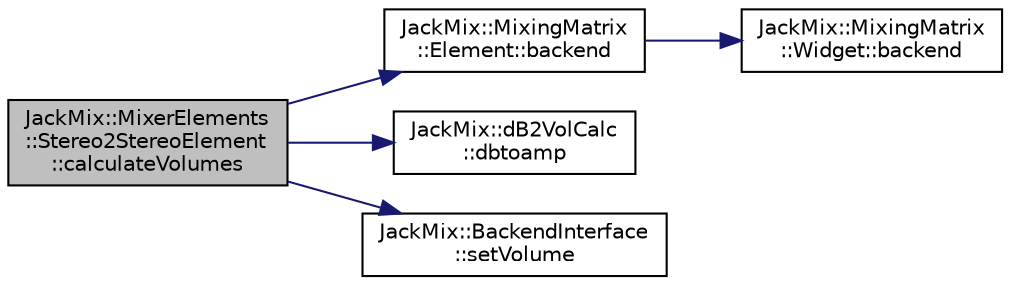 digraph "JackMix::MixerElements::Stereo2StereoElement::calculateVolumes"
{
 // LATEX_PDF_SIZE
  edge [fontname="Helvetica",fontsize="10",labelfontname="Helvetica",labelfontsize="10"];
  node [fontname="Helvetica",fontsize="10",shape=record];
  rankdir="LR";
  Node1 [label="JackMix::MixerElements\l::Stereo2StereoElement\l::calculateVolumes",height=0.2,width=0.4,color="black", fillcolor="grey75", style="filled", fontcolor="black",tooltip=" "];
  Node1 -> Node2 [color="midnightblue",fontsize="10",style="solid",fontname="Helvetica"];
  Node2 [label="JackMix::MixingMatrix\l::Element::backend",height=0.2,width=0.4,color="black", fillcolor="white", style="filled",URL="$d9/daa/class_jack_mix_1_1_mixing_matrix_1_1_element.html#aa896436131c3c0e50048f4a58e9dd1a4",tooltip=" "];
  Node2 -> Node3 [color="midnightblue",fontsize="10",style="solid",fontname="Helvetica"];
  Node3 [label="JackMix::MixingMatrix\l::Widget::backend",height=0.2,width=0.4,color="black", fillcolor="white", style="filled",URL="$d9/d0d/class_jack_mix_1_1_mixing_matrix_1_1_widget.html#a05285a3f2e3cc7a6b337a98004544f7b",tooltip=" "];
  Node1 -> Node4 [color="midnightblue",fontsize="10",style="solid",fontname="Helvetica"];
  Node4 [label="JackMix::dB2VolCalc\l::dbtoamp",height=0.2,width=0.4,color="black", fillcolor="white", style="filled",URL="$db/d0e/class_jack_mix_1_1d_b2_vol_calc.html#ab09e5523dba91f6046e43799e35067f6",tooltip=" "];
  Node1 -> Node5 [color="midnightblue",fontsize="10",style="solid",fontname="Helvetica"];
  Node5 [label="JackMix::BackendInterface\l::setVolume",height=0.2,width=0.4,color="black", fillcolor="white", style="filled",URL="$de/dc4/class_jack_mix_1_1_backend_interface.html#aaea7bf918863db16210d5ded864759f5",tooltip="Set the volume of the named node."];
}
